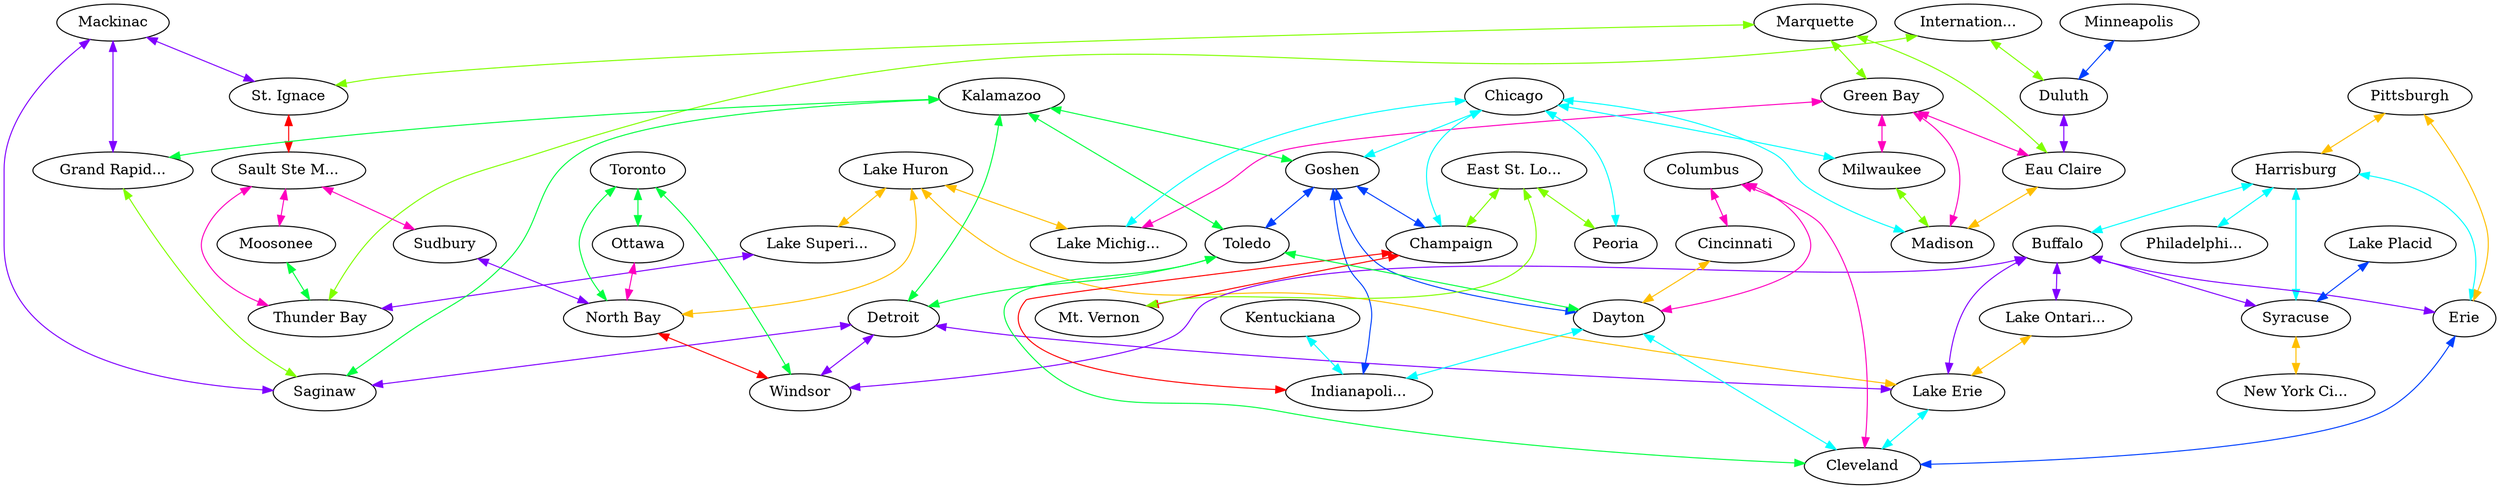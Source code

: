 graph x {
"Lake Superior" [pos="3.18055555555556,-1.625",label="Lake Superi..."]
"Lake Michigan" [pos="2.45833333333333,-3.51388888888889",label="Lake Michig..."]
"Lake Huron" [pos="4.25,-2.875",label="Lake Huron"]
"Lake Erie" [pos="4.34722222222222,-4",label="Lake Erie"]
"Lake Ontario" [pos="6.29166666666667,-3.23611111111111",label="Lake Ontari..."]
"Erie" [pos="5.40277777777778,-4.34722222222222",label="Erie"]
"Harrisburg" [pos="6.08333333333333,-4.43055555555556",label="Harrisburg"]
"Pittsburgh" [pos="5.375,-5.02777777777778",label="Pittsburgh"]
"Philadelphia" [pos="6.86111111111111,-4.83333333333333",label="Philadelphi..."]
"International Falls" [pos="1.59722222222222,-1.47222222222222",label="Internation..."]
"Duluth" [pos="1.06944444444444,-1.79166666666667",label="Duluth"]
"Minneapolis" [pos="0.625,-2.65277777777778",label="Minneapolis"]
"Eau Claire" [pos="1.58333333333333,-2",label="Eau Claire"]
"Green Bay" [pos="2.09722222222222,-2.22222222222222",label="Green Bay"]
"Madison" [pos="1.38888888888889,-2.76388888888889",label="Madison"]
"Milwaukee" [pos="1.93055555555556,-2.91666666666667",label="Milwaukee"]
"Marquette" [pos="2.55555555555556,-2.09722222222222",label="Marquette"]
"St. Ignace" [pos="2.88888888888889,-2.06944444444444",label="St. Ignace"]
"Mackinac" [pos="3.76388888888889,-2.69444444444444",label="Mackinac"]
"Grand Rapids" [pos="3.05555555555556,-2.81944444444444",label="Grand Rapid..."]
"Saginaw" [pos="3.5,-3.02777777777778",label="Saginaw"]
"Kalamazoo" [pos="3.05555555555556,-3.79166666666667",label="Kalamazoo"]
"Detroit" [pos="3.51388888888889,-3.80555555555556",label="Detroit"]
"Buffalo" [pos="5.81944444444444,-3.84722222222222",label="Buffalo"]
"Lake Placid" [pos="7.08333333333333,-2.88888888888889",label="Lake Placid"]
"Syracuse" [pos="6.63888888888889,-3.80555555555556",label="Syracuse"]
"New York City" [pos="7.51388888888889,-4.30555555555556",label="New York Ci..."]
"Thunder Bay" [pos="2.625,-0.875",label="Thunder Bay"]
"Moosonee" [pos="4.08333333333333,-0.541666666666667",label="Moosonee"]
"Sault Ste Marie" [pos="3.97222222222222,-1.65277777777778",label="Sault Ste M..."]
"Sudbury" [pos="4.80555555555556,-1.79166666666667",label="Sudbury"]
"North Bay" [pos="5.29166666666667,-2.54166666666667",label="North Bay"]
"Windsor" [pos="4.81944444444444,-3.30555555555556",label="Windsor"]
"Toronto" [pos="5.73611111111111,-2.95833333333333",label="Toronto"]
"Ottawa" [pos="6.23611111111111,-2.875",label="Ottawa"]
"Goshen" [pos="2.95833333333333,-4.19444444444444",label="Goshen"]
"Indianapolis" [pos="2.45833333333333,-5.02777777777778",label="Indianapoli..."]
"Kentuckiana" [pos="1.83333333333333,-5.81944444444444",label="Kentuckiana"]
"Chicago" [pos="1.625,-3.875",label="Chicago"]
"Peoria" [pos="0.708333333333333,-4.59722222222222",label="Peoria"]
"Champaign" [pos="1.59722222222222,-4.5",label="Champaign"]
"East St. Louis" [pos="0.847222222222222,-5.43055555555556",label="East St. Lo..."]
"Mt. Vernon" [pos="1.26388888888889,-5.66666666666667",label="Mt. Vernon"]
"Toledo" [pos="3.84722222222222,-4.30555555555556",label="Toledo"]
"Dayton" [pos="3.52777777777778,-4.84722222222222",label="Dayton"]
"Cleveland" [pos="4.51388888888889,-4.66666666666667",label="Cleveland"]
"Cincinnati" [pos="3.56944444444444,-5.48611111111111",label="Cincinnati"]
"Columbus" [pos="4.11111111111111,-5.02777777777778",label="Columbus"]
"Lake Huron" -- "Lake Michigan" [dir="both",color="0.125,1,1"]
"Lake Huron" -- "Lake Superior" [dir="both",color="0.125,1,1"]
"Lake Huron" -- "North Bay" [dir="both",color="0.125,1,1"]
"Lake Huron" -- "Lake Erie" [dir="both",color="0.125,1,1"]
"Marquette" -- "St. Ignace" [dir="both",color="0.25,1,1"]
"Marquette" -- "Eau Claire" [dir="both",color="0.25,1,1"]
"Marquette" -- "Green Bay" [dir="both",color="0.25,1,1"]
"Toronto" -- "Ottawa" [dir="both",color="0.375,1,1"]
"Toronto" -- "Windsor" [dir="both",color="0.375,1,1"]
"Toronto" -- "North Bay" [dir="both",color="0.375,1,1"]
"Chicago" -- "Lake Michigan" [dir="both",color="0.5,1,1"]
"Chicago" -- "Champaign" [dir="both",color="0.5,1,1"]
"Chicago" -- "Peoria" [dir="both",color="0.5,1,1"]
"Chicago" -- "Milwaukee" [dir="both",color="0.5,1,1"]
"Chicago" -- "Goshen" [dir="both",color="0.5,1,1"]
"Chicago" -- "Madison" [dir="both",color="0.5,1,1"]
"Lake Placid" -- "Syracuse" [dir="both",color="0.625,1,1"]
"Mackinac" -- "Grand Rapids" [dir="both",color="0.75,1,1"]
"Mackinac" -- "Saginaw" [dir="both",color="0.75,1,1"]
"Mackinac" -- "St. Ignace" [dir="both",color="0.75,1,1"]
"Columbus" -- "Cincinnati" [dir="both",color="0.875,1,1"]
"Columbus" -- "Cleveland" [dir="both",color="0.875,1,1"]
"Columbus" -- "Dayton" [dir="both",color="0.875,1,1"]
"St. Ignace" -- "Sault Ste Marie" [dir="both",color="1,1,1"]
"Pittsburgh" -- "Harrisburg" [dir="both",color="0.125,1,1"]
"Pittsburgh" -- "Erie" [dir="both",color="0.125,1,1"]
"East St. Louis" -- "Champaign" [dir="both",color="0.25,1,1"]
"East St. Louis" -- "Peoria" [dir="both",color="0.25,1,1"]
"East St. Louis" -- "Mt. Vernon" [dir="both",color="0.25,1,1"]
"Kalamazoo" -- "Grand Rapids" [dir="both",color="0.375,1,1"]
"Kalamazoo" -- "Saginaw" [dir="both",color="0.375,1,1"]
"Kalamazoo" -- "Toledo" [dir="both",color="0.375,1,1"]
"Kalamazoo" -- "Goshen" [dir="both",color="0.375,1,1"]
"Kalamazoo" -- "Detroit" [dir="both",color="0.375,1,1"]
"Harrisburg" -- "Buffalo" [dir="both",color="0.5,1,1"]
"Harrisburg" -- "Philadelphia" [dir="both",color="0.5,1,1"]
"Harrisburg" -- "Syracuse" [dir="both",color="0.5,1,1"]
"Harrisburg" -- "Erie" [dir="both",color="0.5,1,1"]
"Goshen" -- "Toledo" [dir="both",color="0.625,1,1"]
"Goshen" -- "Indianapolis" [dir="both",color="0.625,1,1"]
"Goshen" -- "Champaign" [dir="both",color="0.625,1,1"]
"Goshen" -- "Dayton" [dir="both",color="0.625,1,1"]
"Buffalo" -- "Windsor" [dir="both",color="0.75,1,1"]
"Buffalo" -- "Lake Ontario" [dir="both",color="0.75,1,1"]
"Buffalo" -- "Syracuse" [dir="both",color="0.75,1,1"]
"Buffalo" -- "Erie" [dir="both",color="0.75,1,1"]
"Buffalo" -- "Lake Erie" [dir="both",color="0.75,1,1"]
"Sault Ste Marie" -- "Moosonee" [dir="both",color="0.875,1,1"]
"Sault Ste Marie" -- "Sudbury" [dir="both",color="0.875,1,1"]
"Sault Ste Marie" -- "Thunder Bay" [dir="both",color="0.875,1,1"]
"Cincinnati" -- "Dayton" [dir="both",color="0.125,1,1"]
"Grand Rapids" -- "Saginaw" [dir="both",color="0.25,1,1"]
"Toledo" -- "Cleveland" [dir="both",color="0.375,1,1"]
"Toledo" -- "Dayton" [dir="both",color="0.375,1,1"]
"Toledo" -- "Detroit" [dir="both",color="0.375,1,1"]
"Kentuckiana" -- "Indianapolis" [dir="both",color="0.5,1,1"]
"Minneapolis" -- "Duluth" [dir="both",color="0.625,1,1"]
"Detroit" -- "Windsor" [dir="both",color="0.75,1,1"]
"Detroit" -- "Saginaw" [dir="both",color="0.75,1,1"]
"Detroit" -- "Lake Erie" [dir="both",color="0.75,1,1"]
"Green Bay" -- "Lake Michigan" [dir="both",color="0.875,1,1"]
"Green Bay" -- "Milwaukee" [dir="both",color="0.875,1,1"]
"Green Bay" -- "Eau Claire" [dir="both",color="0.875,1,1"]
"Green Bay" -- "Madison" [dir="both",color="0.875,1,1"]
"Lake Ontario" -- "Lake Erie" [dir="both",color="0.125,1,1"]
"International Falls" -- "Thunder Bay" [dir="both",color="0.25,1,1"]
"International Falls" -- "Duluth" [dir="both",color="0.25,1,1"]
"Dayton" -- "Indianapolis" [dir="both",color="0.5,1,1"]
"Dayton" -- "Cleveland" [dir="both",color="0.5,1,1"]
"Erie" -- "Cleveland" [dir="both",color="0.625,1,1"]
"Duluth" -- "Eau Claire" [dir="both",color="0.75,1,1"]
"Ottawa" -- "North Bay" [dir="both",color="0.875,1,1"]
"Champaign" -- "Indianapolis" [dir="both",color="1,1,1"]
"Champaign" -- "Mt. Vernon" [dir="both",color="1,1,1"]
"Syracuse" -- "New York City" [dir="both",color="0.125,1,1"]
"Milwaukee" -- "Madison" [dir="both",color="0.25,1,1"]
"Lake Erie" -- "Cleveland" [dir="both",color="0.5,1,1"]
"Sudbury" -- "North Bay" [dir="both",color="0.75,1,1"]
"North Bay" -- "Windsor" [dir="both",color="1,1,1"]
"Eau Claire" -- "Madison" [dir="both",color="0.125,1,1"]
"Moosonee" -- "Thunder Bay" [dir="both",color="0.375,1,1"]
"Lake Superior" -- "Thunder Bay" [dir="both",color="0.75,1,1"]
}
